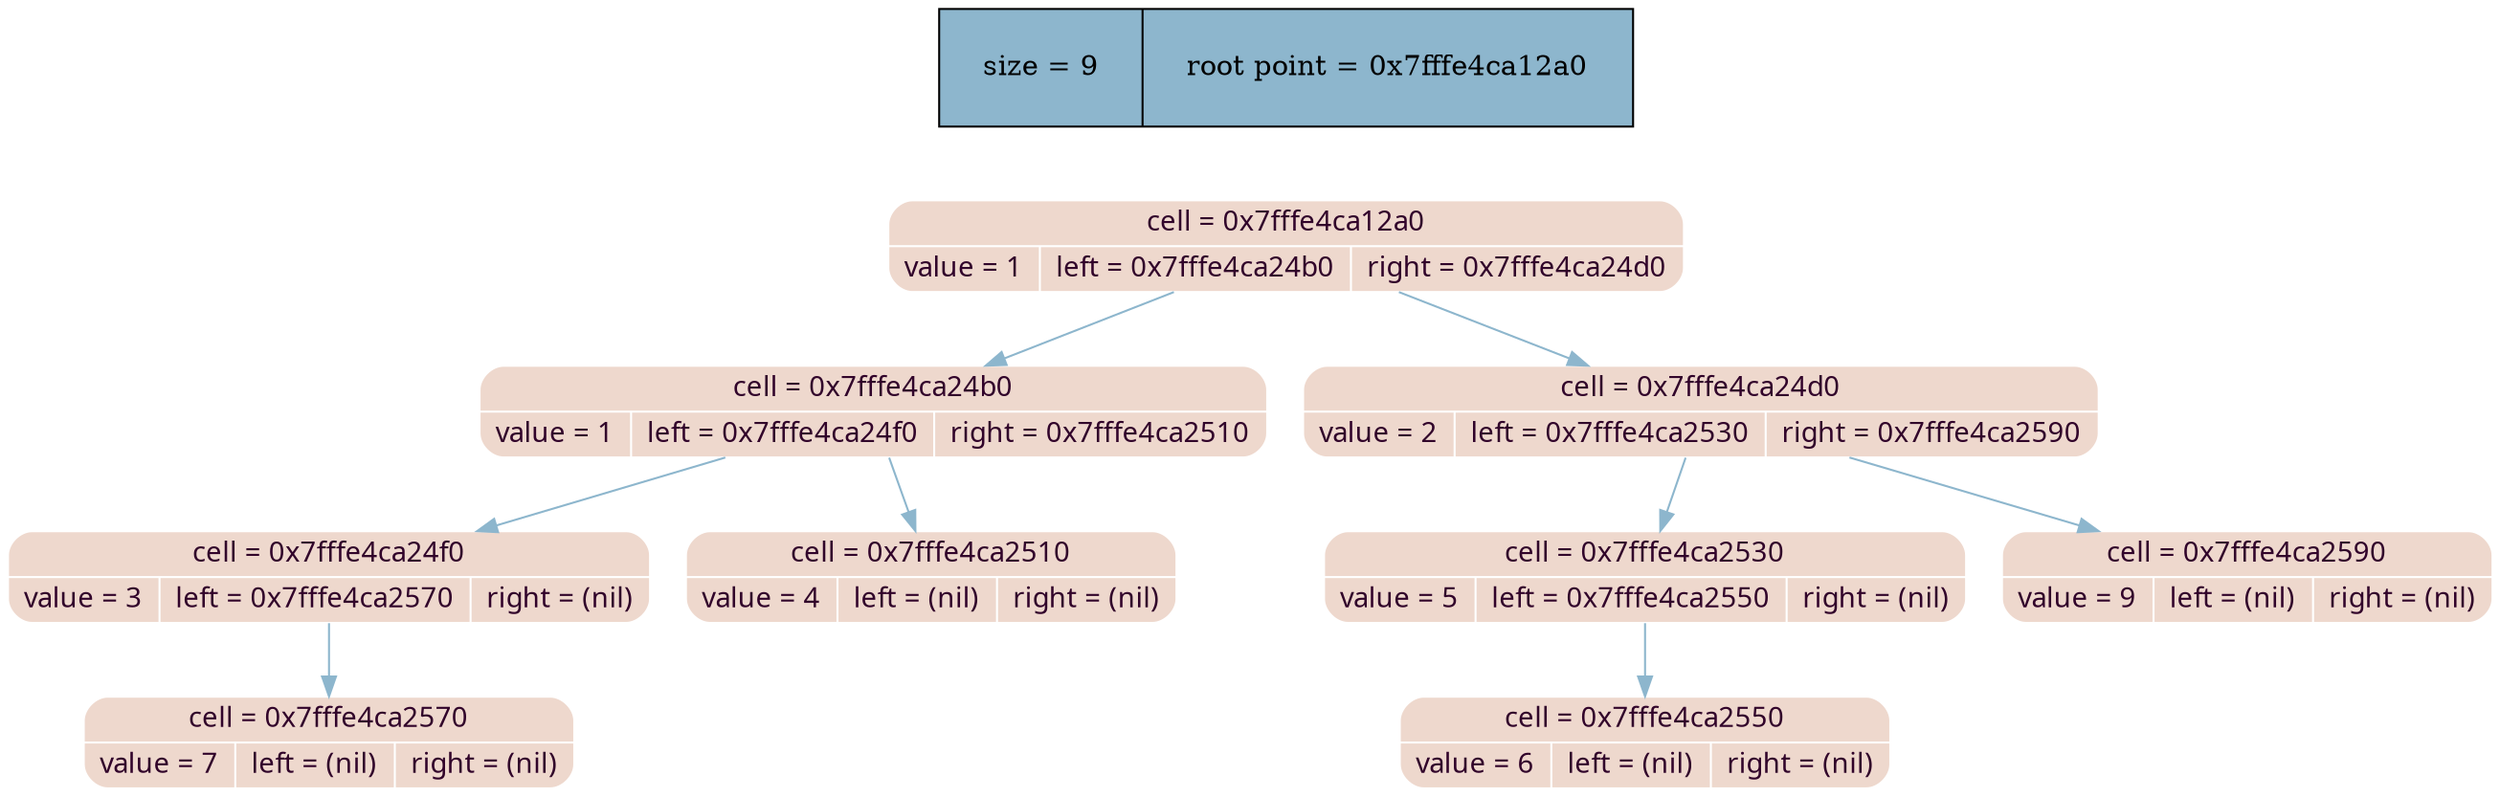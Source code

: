 digraph   
{
rankdir = ""
splines = "true"

node_stat [margin = "0.3*0.3", style = "filled", shape = "record", fillcolor = "#8DB6CD" label = " size = 9 | root point = 0x7fffe4ca12a0"]
{rank = source; node_stat}

node0x7fffe4ca12a0 [shape = "Mrecord", fillcolor = "#eed8cd", style = "filled", fontcolor = "#31032A", fontname = "Calibri", color = "white", label = "{cell = 0x7fffe4ca12a0\n | {value = 1 |left = 0x7fffe4ca24b0 |right = 0x7fffe4ca24d0}}"]
node0x7fffe4ca12a0 -> node0x7fffe4ca24b0 [color = "#8DB6CD", style = "", constraint = true, fillcolor = "#8DB6CD",   fontcolor = "", fontname = "Calibri", label = ""];
node0x7fffe4ca24b0 [shape = "Mrecord", fillcolor = "#eed8cd", style = "filled", fontcolor = "#31032A", fontname = "Calibri", color = "white", label = "{cell = 0x7fffe4ca24b0\n | {value = 1 |left = 0x7fffe4ca24f0 |right = 0x7fffe4ca2510}}"]
node0x7fffe4ca24b0 -> node0x7fffe4ca24f0 [color = "#8DB6CD", style = "", constraint = true, fillcolor = "#8DB6CD",   fontcolor = "", fontname = "Calibri", label = ""];
node0x7fffe4ca24f0 [shape = "Mrecord", fillcolor = "#eed8cd", style = "filled", fontcolor = "#31032A", fontname = "Calibri", color = "white", label = "{cell = 0x7fffe4ca24f0\n | {value = 3 |left = 0x7fffe4ca2570 |right = (nil)}}"]
node0x7fffe4ca24f0 -> node0x7fffe4ca2570 [color = "#8DB6CD", style = "", constraint = true, fillcolor = "#8DB6CD",   fontcolor = "", fontname = "Calibri", label = ""];
node0x7fffe4ca2570 [shape = "Mrecord", fillcolor = "#eed8cd", style = "filled", fontcolor = "#31032A", fontname = "Calibri", color = "white", label = "{cell = 0x7fffe4ca2570\n | {value = 7 |left = (nil) |right = (nil)}}"]
node0x7fffe4ca24b0 -> node0x7fffe4ca2510 [color = "#8DB6CD", style = "", constraint = true, fillcolor = "#8DB6CD",   fontcolor = "", fontname = "Calibri", label = ""];
node0x7fffe4ca2510 [shape = "Mrecord", fillcolor = "#eed8cd", style = "filled", fontcolor = "#31032A", fontname = "Calibri", color = "white", label = "{cell = 0x7fffe4ca2510\n | {value = 4 |left = (nil) |right = (nil)}}"]
node0x7fffe4ca12a0 -> node0x7fffe4ca24d0 [color = "#8DB6CD", style = "", constraint = true, fillcolor = "#8DB6CD",   fontcolor = "", fontname = "Calibri", label = ""];
node0x7fffe4ca24d0 [shape = "Mrecord", fillcolor = "#eed8cd", style = "filled", fontcolor = "#31032A", fontname = "Calibri", color = "white", label = "{cell = 0x7fffe4ca24d0\n | {value = 2 |left = 0x7fffe4ca2530 |right = 0x7fffe4ca2590}}"]
node0x7fffe4ca24d0 -> node0x7fffe4ca2530 [color = "#8DB6CD", style = "", constraint = true, fillcolor = "#8DB6CD",   fontcolor = "", fontname = "Calibri", label = ""];
node0x7fffe4ca2530 [shape = "Mrecord", fillcolor = "#eed8cd", style = "filled", fontcolor = "#31032A", fontname = "Calibri", color = "white", label = "{cell = 0x7fffe4ca2530\n | {value = 5 |left = 0x7fffe4ca2550 |right = (nil)}}"]
node0x7fffe4ca2530 -> node0x7fffe4ca2550 [color = "#8DB6CD", style = "", constraint = true, fillcolor = "#8DB6CD",   fontcolor = "", fontname = "Calibri", label = ""];
node0x7fffe4ca2550 [shape = "Mrecord", fillcolor = "#eed8cd", style = "filled", fontcolor = "#31032A", fontname = "Calibri", color = "white", label = "{cell = 0x7fffe4ca2550\n | {value = 6 |left = (nil) |right = (nil)}}"]
node0x7fffe4ca24d0 -> node0x7fffe4ca2590 [color = "#8DB6CD", style = "", constraint = true, fillcolor = "#8DB6CD",   fontcolor = "", fontname = "Calibri", label = ""];
node0x7fffe4ca2590 [shape = "Mrecord", fillcolor = "#eed8cd", style = "filled", fontcolor = "#31032A", fontname = "Calibri", color = "white", label = "{cell = 0x7fffe4ca2590\n | {value = 9 |left = (nil) |right = (nil)}}"]
}
